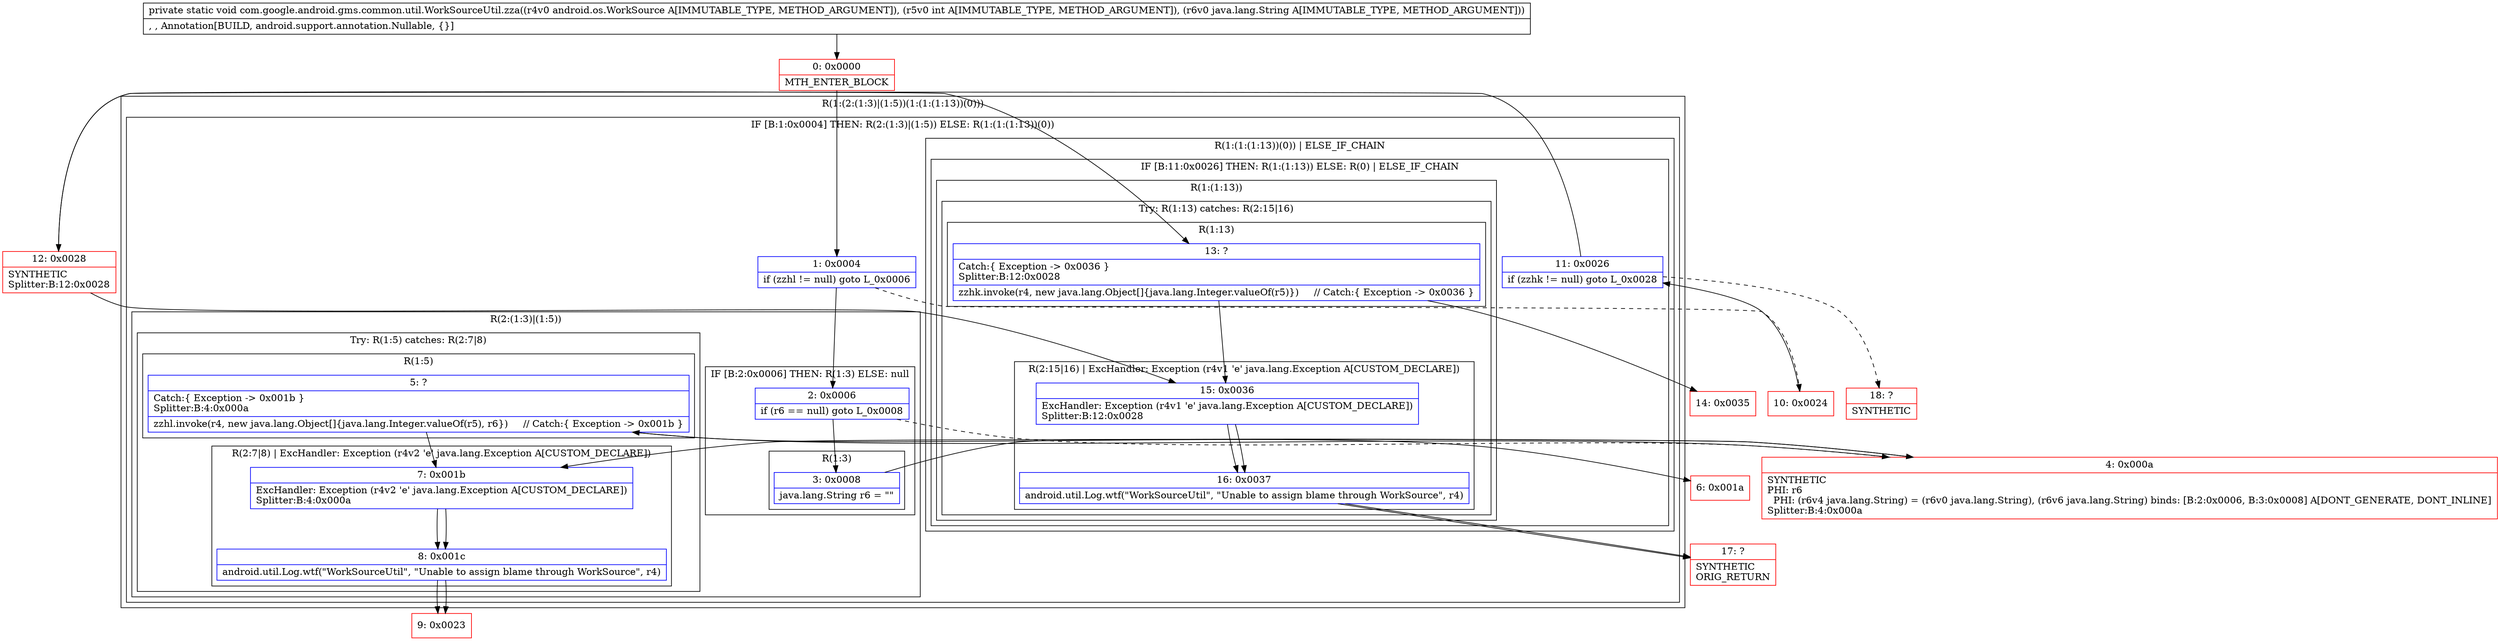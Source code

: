 digraph "CFG forcom.google.android.gms.common.util.WorkSourceUtil.zza(Landroid\/os\/WorkSource;ILjava\/lang\/String;)V" {
subgraph cluster_Region_422658977 {
label = "R(1:(2:(1:3)|(1:5))(1:(1:(1:13))(0)))";
node [shape=record,color=blue];
subgraph cluster_IfRegion_470774966 {
label = "IF [B:1:0x0004] THEN: R(2:(1:3)|(1:5)) ELSE: R(1:(1:(1:13))(0))";
node [shape=record,color=blue];
Node_1 [shape=record,label="{1\:\ 0x0004|if (zzhl != null) goto L_0x0006\l}"];
subgraph cluster_Region_1560929632 {
label = "R(2:(1:3)|(1:5))";
node [shape=record,color=blue];
subgraph cluster_IfRegion_559163134 {
label = "IF [B:2:0x0006] THEN: R(1:3) ELSE: null";
node [shape=record,color=blue];
Node_2 [shape=record,label="{2\:\ 0x0006|if (r6 == null) goto L_0x0008\l}"];
subgraph cluster_Region_854279486 {
label = "R(1:3)";
node [shape=record,color=blue];
Node_3 [shape=record,label="{3\:\ 0x0008|java.lang.String r6 = \"\"\l}"];
}
}
subgraph cluster_TryCatchRegion_1436957969 {
label = "Try: R(1:5) catches: R(2:7|8)";
node [shape=record,color=blue];
subgraph cluster_Region_1201074208 {
label = "R(1:5)";
node [shape=record,color=blue];
Node_5 [shape=record,label="{5\:\ ?|Catch:\{ Exception \-\> 0x001b \}\lSplitter:B:4:0x000a\l|zzhl.invoke(r4, new java.lang.Object[]\{java.lang.Integer.valueOf(r5), r6\})     \/\/ Catch:\{ Exception \-\> 0x001b \}\l}"];
}
subgraph cluster_Region_1198870010 {
label = "R(2:7|8) | ExcHandler: Exception (r4v2 'e' java.lang.Exception A[CUSTOM_DECLARE])\l";
node [shape=record,color=blue];
Node_7 [shape=record,label="{7\:\ 0x001b|ExcHandler: Exception (r4v2 'e' java.lang.Exception A[CUSTOM_DECLARE])\lSplitter:B:4:0x000a\l}"];
Node_8 [shape=record,label="{8\:\ 0x001c|android.util.Log.wtf(\"WorkSourceUtil\", \"Unable to assign blame through WorkSource\", r4)\l}"];
}
}
}
subgraph cluster_Region_794763935 {
label = "R(1:(1:(1:13))(0)) | ELSE_IF_CHAIN\l";
node [shape=record,color=blue];
subgraph cluster_IfRegion_1266015440 {
label = "IF [B:11:0x0026] THEN: R(1:(1:13)) ELSE: R(0) | ELSE_IF_CHAIN\l";
node [shape=record,color=blue];
Node_11 [shape=record,label="{11\:\ 0x0026|if (zzhk != null) goto L_0x0028\l}"];
subgraph cluster_Region_999436910 {
label = "R(1:(1:13))";
node [shape=record,color=blue];
subgraph cluster_TryCatchRegion_1457889915 {
label = "Try: R(1:13) catches: R(2:15|16)";
node [shape=record,color=blue];
subgraph cluster_Region_7875042 {
label = "R(1:13)";
node [shape=record,color=blue];
Node_13 [shape=record,label="{13\:\ ?|Catch:\{ Exception \-\> 0x0036 \}\lSplitter:B:12:0x0028\l|zzhk.invoke(r4, new java.lang.Object[]\{java.lang.Integer.valueOf(r5)\})     \/\/ Catch:\{ Exception \-\> 0x0036 \}\l}"];
}
subgraph cluster_Region_1695475297 {
label = "R(2:15|16) | ExcHandler: Exception (r4v1 'e' java.lang.Exception A[CUSTOM_DECLARE])\l";
node [shape=record,color=blue];
Node_15 [shape=record,label="{15\:\ 0x0036|ExcHandler: Exception (r4v1 'e' java.lang.Exception A[CUSTOM_DECLARE])\lSplitter:B:12:0x0028\l}"];
Node_16 [shape=record,label="{16\:\ 0x0037|android.util.Log.wtf(\"WorkSourceUtil\", \"Unable to assign blame through WorkSource\", r4)\l}"];
}
}
}
subgraph cluster_Region_1327872492 {
label = "R(0)";
node [shape=record,color=blue];
}
}
}
}
}
subgraph cluster_Region_1198870010 {
label = "R(2:7|8) | ExcHandler: Exception (r4v2 'e' java.lang.Exception A[CUSTOM_DECLARE])\l";
node [shape=record,color=blue];
Node_7 [shape=record,label="{7\:\ 0x001b|ExcHandler: Exception (r4v2 'e' java.lang.Exception A[CUSTOM_DECLARE])\lSplitter:B:4:0x000a\l}"];
Node_8 [shape=record,label="{8\:\ 0x001c|android.util.Log.wtf(\"WorkSourceUtil\", \"Unable to assign blame through WorkSource\", r4)\l}"];
}
subgraph cluster_Region_1695475297 {
label = "R(2:15|16) | ExcHandler: Exception (r4v1 'e' java.lang.Exception A[CUSTOM_DECLARE])\l";
node [shape=record,color=blue];
Node_15 [shape=record,label="{15\:\ 0x0036|ExcHandler: Exception (r4v1 'e' java.lang.Exception A[CUSTOM_DECLARE])\lSplitter:B:12:0x0028\l}"];
Node_16 [shape=record,label="{16\:\ 0x0037|android.util.Log.wtf(\"WorkSourceUtil\", \"Unable to assign blame through WorkSource\", r4)\l}"];
}
Node_0 [shape=record,color=red,label="{0\:\ 0x0000|MTH_ENTER_BLOCK\l}"];
Node_4 [shape=record,color=red,label="{4\:\ 0x000a|SYNTHETIC\lPHI: r6 \l  PHI: (r6v4 java.lang.String) = (r6v0 java.lang.String), (r6v6 java.lang.String) binds: [B:2:0x0006, B:3:0x0008] A[DONT_GENERATE, DONT_INLINE]\lSplitter:B:4:0x000a\l}"];
Node_6 [shape=record,color=red,label="{6\:\ 0x001a}"];
Node_9 [shape=record,color=red,label="{9\:\ 0x0023}"];
Node_10 [shape=record,color=red,label="{10\:\ 0x0024}"];
Node_12 [shape=record,color=red,label="{12\:\ 0x0028|SYNTHETIC\lSplitter:B:12:0x0028\l}"];
Node_14 [shape=record,color=red,label="{14\:\ 0x0035}"];
Node_17 [shape=record,color=red,label="{17\:\ ?|SYNTHETIC\lORIG_RETURN\l}"];
Node_18 [shape=record,color=red,label="{18\:\ ?|SYNTHETIC\l}"];
MethodNode[shape=record,label="{private static void com.google.android.gms.common.util.WorkSourceUtil.zza((r4v0 android.os.WorkSource A[IMMUTABLE_TYPE, METHOD_ARGUMENT]), (r5v0 int A[IMMUTABLE_TYPE, METHOD_ARGUMENT]), (r6v0 java.lang.String A[IMMUTABLE_TYPE, METHOD_ARGUMENT]))  | , , Annotation[BUILD, android.support.annotation.Nullable, \{\}]\l}"];
MethodNode -> Node_0;
Node_1 -> Node_2;
Node_1 -> Node_10[style=dashed];
Node_2 -> Node_3;
Node_2 -> Node_4[style=dashed];
Node_3 -> Node_4;
Node_5 -> Node_6;
Node_5 -> Node_7;
Node_7 -> Node_8;
Node_8 -> Node_9;
Node_11 -> Node_12;
Node_11 -> Node_18[style=dashed];
Node_13 -> Node_14;
Node_13 -> Node_15;
Node_15 -> Node_16;
Node_16 -> Node_17;
Node_7 -> Node_8;
Node_8 -> Node_9;
Node_15 -> Node_16;
Node_16 -> Node_17;
Node_0 -> Node_1;
Node_4 -> Node_5;
Node_4 -> Node_7;
Node_10 -> Node_11;
Node_12 -> Node_13;
Node_12 -> Node_15;
}

